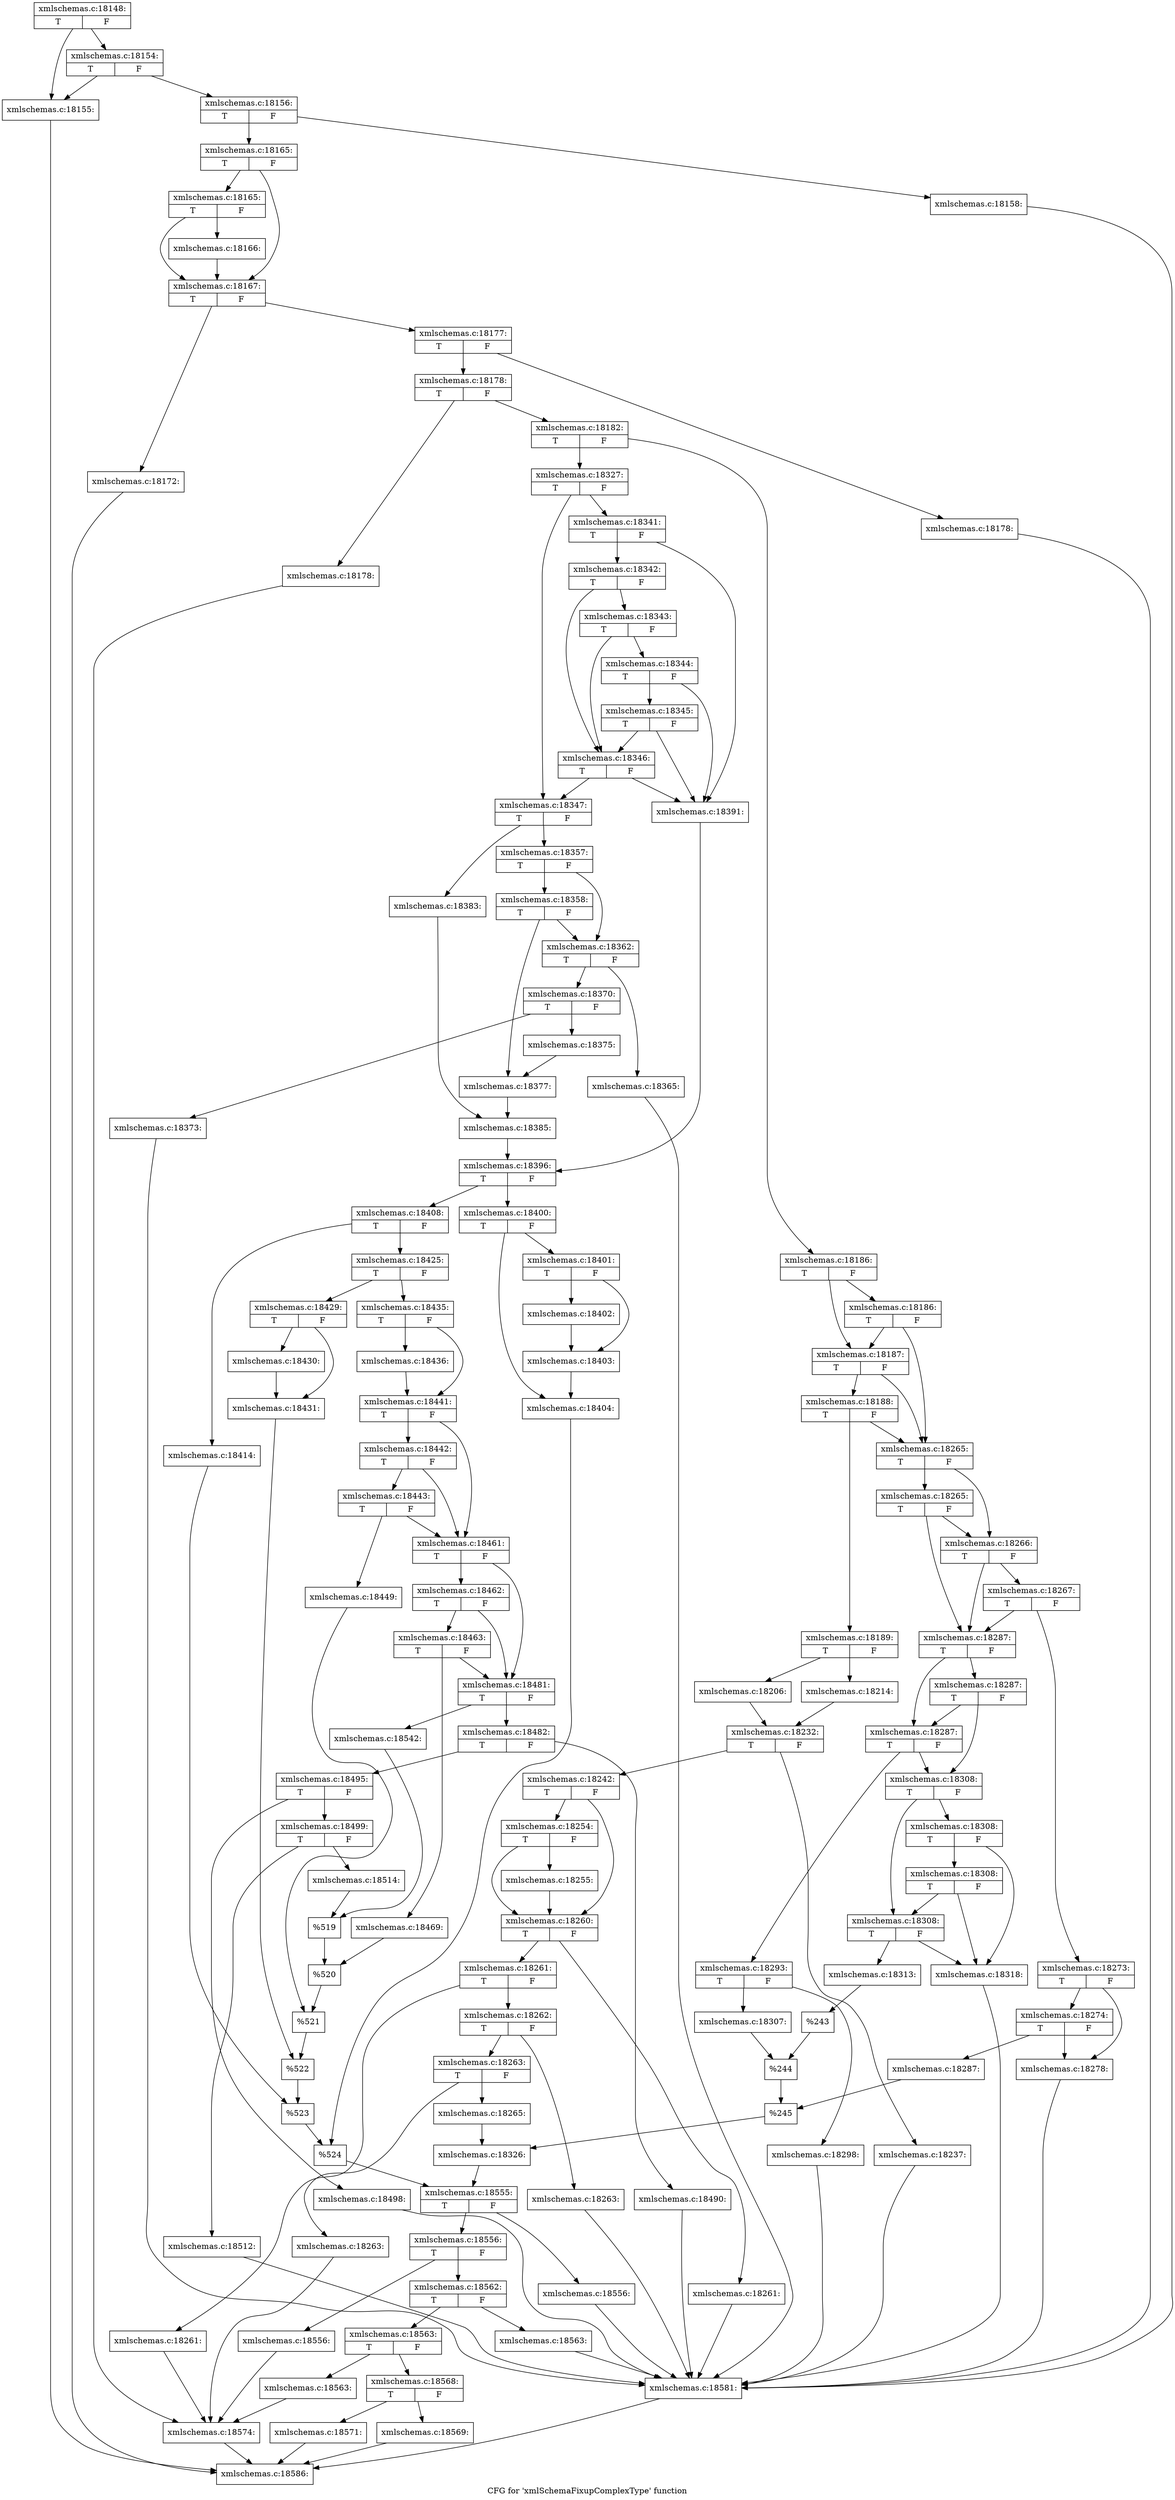 digraph "CFG for 'xmlSchemaFixupComplexType' function" {
	label="CFG for 'xmlSchemaFixupComplexType' function";

	Node0x525f700 [shape=record,label="{xmlschemas.c:18148:|{<s0>T|<s1>F}}"];
	Node0x525f700 -> Node0x5260e20;
	Node0x525f700 -> Node0x5260d80;
	Node0x5260e20 [shape=record,label="{xmlschemas.c:18154:|{<s0>T|<s1>F}}"];
	Node0x5260e20 -> Node0x5260dd0;
	Node0x5260e20 -> Node0x5260d80;
	Node0x5260d80 [shape=record,label="{xmlschemas.c:18155:}"];
	Node0x5260d80 -> Node0x5258260;
	Node0x5260dd0 [shape=record,label="{xmlschemas.c:18156:|{<s0>T|<s1>F}}"];
	Node0x5260dd0 -> Node0x5261960;
	Node0x5260dd0 -> Node0x52619b0;
	Node0x5261960 [shape=record,label="{xmlschemas.c:18158:}"];
	Node0x5261960 -> Node0x5262810;
	Node0x52619b0 [shape=record,label="{xmlschemas.c:18165:|{<s0>T|<s1>F}}"];
	Node0x52619b0 -> Node0x5262a90;
	Node0x52619b0 -> Node0x5262a40;
	Node0x5262a90 [shape=record,label="{xmlschemas.c:18165:|{<s0>T|<s1>F}}"];
	Node0x5262a90 -> Node0x52629f0;
	Node0x5262a90 -> Node0x5262a40;
	Node0x52629f0 [shape=record,label="{xmlschemas.c:18166:}"];
	Node0x52629f0 -> Node0x5262a40;
	Node0x5262a40 [shape=record,label="{xmlschemas.c:18167:|{<s0>T|<s1>F}}"];
	Node0x5262a40 -> Node0x5263470;
	Node0x5262a40 -> Node0x52634c0;
	Node0x5263470 [shape=record,label="{xmlschemas.c:18172:}"];
	Node0x5263470 -> Node0x5258260;
	Node0x52634c0 [shape=record,label="{xmlschemas.c:18177:|{<s0>T|<s1>F}}"];
	Node0x52634c0 -> Node0x5264390;
	Node0x52634c0 -> Node0x5264790;
	Node0x5264390 [shape=record,label="{xmlschemas.c:18178:}"];
	Node0x5264390 -> Node0x5262810;
	Node0x5264790 [shape=record,label="{xmlschemas.c:18178:|{<s0>T|<s1>F}}"];
	Node0x5264790 -> Node0x52649b0;
	Node0x5264790 -> Node0x5264a00;
	Node0x52649b0 [shape=record,label="{xmlschemas.c:18178:}"];
	Node0x52649b0 -> Node0x5264c20;
	Node0x5264a00 [shape=record,label="{xmlschemas.c:18182:|{<s0>T|<s1>F}}"];
	Node0x5264a00 -> Node0x5264c70;
	Node0x5264a00 -> Node0x5264d10;
	Node0x5264c70 [shape=record,label="{xmlschemas.c:18186:|{<s0>T|<s1>F}}"];
	Node0x5264c70 -> Node0x5265170;
	Node0x5264c70 -> Node0x52651c0;
	Node0x52651c0 [shape=record,label="{xmlschemas.c:18186:|{<s0>T|<s1>F}}"];
	Node0x52651c0 -> Node0x5265170;
	Node0x52651c0 -> Node0x52650d0;
	Node0x5265170 [shape=record,label="{xmlschemas.c:18187:|{<s0>T|<s1>F}}"];
	Node0x5265170 -> Node0x5265120;
	Node0x5265170 -> Node0x52650d0;
	Node0x5265120 [shape=record,label="{xmlschemas.c:18188:|{<s0>T|<s1>F}}"];
	Node0x5265120 -> Node0x5265030;
	Node0x5265120 -> Node0x52650d0;
	Node0x5265030 [shape=record,label="{xmlschemas.c:18189:|{<s0>T|<s1>F}}"];
	Node0x5265030 -> Node0x52662e0;
	Node0x5265030 -> Node0x5266380;
	Node0x52662e0 [shape=record,label="{xmlschemas.c:18206:}"];
	Node0x52662e0 -> Node0x5266330;
	Node0x5266380 [shape=record,label="{xmlschemas.c:18214:}"];
	Node0x5266380 -> Node0x5266330;
	Node0x5266330 [shape=record,label="{xmlschemas.c:18232:|{<s0>T|<s1>F}}"];
	Node0x5266330 -> Node0x5267980;
	Node0x5266330 -> Node0x52679d0;
	Node0x5267980 [shape=record,label="{xmlschemas.c:18237:}"];
	Node0x5267980 -> Node0x5262810;
	Node0x52679d0 [shape=record,label="{xmlschemas.c:18242:|{<s0>T|<s1>F}}"];
	Node0x52679d0 -> Node0x5269180;
	Node0x52679d0 -> Node0x5269130;
	Node0x5269180 [shape=record,label="{xmlschemas.c:18254:|{<s0>T|<s1>F}}"];
	Node0x5269180 -> Node0x52690e0;
	Node0x5269180 -> Node0x5269130;
	Node0x52690e0 [shape=record,label="{xmlschemas.c:18255:}"];
	Node0x52690e0 -> Node0x5269130;
	Node0x5269130 [shape=record,label="{xmlschemas.c:18260:|{<s0>T|<s1>F}}"];
	Node0x5269130 -> Node0x5269d40;
	Node0x5269130 -> Node0x5269d90;
	Node0x5269d40 [shape=record,label="{xmlschemas.c:18261:}"];
	Node0x5269d40 -> Node0x5262810;
	Node0x5269d90 [shape=record,label="{xmlschemas.c:18261:|{<s0>T|<s1>F}}"];
	Node0x5269d90 -> Node0x526a010;
	Node0x5269d90 -> Node0x526a060;
	Node0x526a010 [shape=record,label="{xmlschemas.c:18261:}"];
	Node0x526a010 -> Node0x5264c20;
	Node0x526a060 [shape=record,label="{xmlschemas.c:18262:|{<s0>T|<s1>F}}"];
	Node0x526a060 -> Node0x526a5b0;
	Node0x526a060 -> Node0x526a600;
	Node0x526a5b0 [shape=record,label="{xmlschemas.c:18263:}"];
	Node0x526a5b0 -> Node0x5262810;
	Node0x526a600 [shape=record,label="{xmlschemas.c:18263:|{<s0>T|<s1>F}}"];
	Node0x526a600 -> Node0x526a880;
	Node0x526a600 -> Node0x526a8d0;
	Node0x526a880 [shape=record,label="{xmlschemas.c:18263:}"];
	Node0x526a880 -> Node0x5264c20;
	Node0x526a8d0 [shape=record,label="{xmlschemas.c:18265:}"];
	Node0x526a8d0 -> Node0x5265080;
	Node0x52650d0 [shape=record,label="{xmlschemas.c:18265:|{<s0>T|<s1>F}}"];
	Node0x52650d0 -> Node0x526adb0;
	Node0x52650d0 -> Node0x526ae30;
	Node0x526ae30 [shape=record,label="{xmlschemas.c:18265:|{<s0>T|<s1>F}}"];
	Node0x526ae30 -> Node0x526adb0;
	Node0x526ae30 -> Node0x526ace0;
	Node0x526adb0 [shape=record,label="{xmlschemas.c:18266:|{<s0>T|<s1>F}}"];
	Node0x526adb0 -> Node0x526ad30;
	Node0x526adb0 -> Node0x526ace0;
	Node0x526ad30 [shape=record,label="{xmlschemas.c:18267:|{<s0>T|<s1>F}}"];
	Node0x526ad30 -> Node0x526ac40;
	Node0x526ad30 -> Node0x526ace0;
	Node0x526ac40 [shape=record,label="{xmlschemas.c:18273:|{<s0>T|<s1>F}}"];
	Node0x526ac40 -> Node0x526ba70;
	Node0x526ac40 -> Node0x526bb10;
	Node0x526bb10 [shape=record,label="{xmlschemas.c:18274:|{<s0>T|<s1>F}}"];
	Node0x526bb10 -> Node0x526ba70;
	Node0x526bb10 -> Node0x526bac0;
	Node0x526ba70 [shape=record,label="{xmlschemas.c:18278:}"];
	Node0x526ba70 -> Node0x5262810;
	Node0x526bac0 [shape=record,label="{xmlschemas.c:18287:}"];
	Node0x526bac0 -> Node0x526ac90;
	Node0x526ace0 [shape=record,label="{xmlschemas.c:18287:|{<s0>T|<s1>F}}"];
	Node0x526ace0 -> Node0x526cdf0;
	Node0x526ace0 -> Node0x526ce70;
	Node0x526ce70 [shape=record,label="{xmlschemas.c:18287:|{<s0>T|<s1>F}}"];
	Node0x526ce70 -> Node0x526cdf0;
	Node0x526ce70 -> Node0x526cda0;
	Node0x526cdf0 [shape=record,label="{xmlschemas.c:18287:|{<s0>T|<s1>F}}"];
	Node0x526cdf0 -> Node0x526cd00;
	Node0x526cdf0 -> Node0x526cda0;
	Node0x526cd00 [shape=record,label="{xmlschemas.c:18293:|{<s0>T|<s1>F}}"];
	Node0x526cd00 -> Node0x526d780;
	Node0x526cd00 -> Node0x526d7d0;
	Node0x526d780 [shape=record,label="{xmlschemas.c:18298:}"];
	Node0x526d780 -> Node0x5262810;
	Node0x526d7d0 [shape=record,label="{xmlschemas.c:18307:}"];
	Node0x526d7d0 -> Node0x526cd50;
	Node0x526cda0 [shape=record,label="{xmlschemas.c:18308:|{<s0>T|<s1>F}}"];
	Node0x526cda0 -> Node0x526ea40;
	Node0x526cda0 -> Node0x526eac0;
	Node0x526eac0 [shape=record,label="{xmlschemas.c:18308:|{<s0>T|<s1>F}}"];
	Node0x526eac0 -> Node0x526ee10;
	Node0x526eac0 -> Node0x526e9f0;
	Node0x526ee10 [shape=record,label="{xmlschemas.c:18308:|{<s0>T|<s1>F}}"];
	Node0x526ee10 -> Node0x526ea40;
	Node0x526ee10 -> Node0x526e9f0;
	Node0x526ea40 [shape=record,label="{xmlschemas.c:18308:|{<s0>T|<s1>F}}"];
	Node0x526ea40 -> Node0x526e950;
	Node0x526ea40 -> Node0x526e9f0;
	Node0x526e950 [shape=record,label="{xmlschemas.c:18313:}"];
	Node0x526e950 -> Node0x526e9a0;
	Node0x526e9f0 [shape=record,label="{xmlschemas.c:18318:}"];
	Node0x526e9f0 -> Node0x5262810;
	Node0x526e9a0 [shape=record,label="{%243}"];
	Node0x526e9a0 -> Node0x526cd50;
	Node0x526cd50 [shape=record,label="{%244}"];
	Node0x526cd50 -> Node0x526ac90;
	Node0x526ac90 [shape=record,label="{%245}"];
	Node0x526ac90 -> Node0x5265080;
	Node0x5265080 [shape=record,label="{xmlschemas.c:18326:}"];
	Node0x5265080 -> Node0x5264cc0;
	Node0x5264d10 [shape=record,label="{xmlschemas.c:18327:|{<s0>T|<s1>F}}"];
	Node0x5264d10 -> Node0x5270f90;
	Node0x5264d10 -> Node0x5271080;
	Node0x5271080 [shape=record,label="{xmlschemas.c:18341:|{<s0>T|<s1>F}}"];
	Node0x5271080 -> Node0x52713e0;
	Node0x5271080 -> Node0x5271030;
	Node0x52713e0 [shape=record,label="{xmlschemas.c:18342:|{<s0>T|<s1>F}}"];
	Node0x52713e0 -> Node0x5271390;
	Node0x52713e0 -> Node0x5271810;
	Node0x5271810 [shape=record,label="{xmlschemas.c:18343:|{<s0>T|<s1>F}}"];
	Node0x5271810 -> Node0x5271390;
	Node0x5271810 -> Node0x5271790;
	Node0x5271790 [shape=record,label="{xmlschemas.c:18344:|{<s0>T|<s1>F}}"];
	Node0x5271790 -> Node0x5272150;
	Node0x5271790 -> Node0x5271030;
	Node0x5272150 [shape=record,label="{xmlschemas.c:18345:|{<s0>T|<s1>F}}"];
	Node0x5272150 -> Node0x5271390;
	Node0x5272150 -> Node0x5271030;
	Node0x5271390 [shape=record,label="{xmlschemas.c:18346:|{<s0>T|<s1>F}}"];
	Node0x5271390 -> Node0x5270f90;
	Node0x5271390 -> Node0x5271030;
	Node0x5270f90 [shape=record,label="{xmlschemas.c:18347:|{<s0>T|<s1>F}}"];
	Node0x5270f90 -> Node0x5272f00;
	Node0x5270f90 -> Node0x5272fa0;
	Node0x5272f00 [shape=record,label="{xmlschemas.c:18357:|{<s0>T|<s1>F}}"];
	Node0x5272f00 -> Node0x5273450;
	Node0x5272f00 -> Node0x52734f0;
	Node0x52734f0 [shape=record,label="{xmlschemas.c:18358:|{<s0>T|<s1>F}}"];
	Node0x52734f0 -> Node0x5273450;
	Node0x52734f0 -> Node0x52734a0;
	Node0x5273450 [shape=record,label="{xmlschemas.c:18362:|{<s0>T|<s1>F}}"];
	Node0x5273450 -> Node0x5274170;
	Node0x5273450 -> Node0x52741c0;
	Node0x5274170 [shape=record,label="{xmlschemas.c:18365:}"];
	Node0x5274170 -> Node0x5262810;
	Node0x52741c0 [shape=record,label="{xmlschemas.c:18370:|{<s0>T|<s1>F}}"];
	Node0x52741c0 -> Node0x5274d50;
	Node0x52741c0 -> Node0x5274da0;
	Node0x5274d50 [shape=record,label="{xmlschemas.c:18373:}"];
	Node0x5274d50 -> Node0x5262810;
	Node0x5274da0 [shape=record,label="{xmlschemas.c:18375:}"];
	Node0x5274da0 -> Node0x52734a0;
	Node0x52734a0 [shape=record,label="{xmlschemas.c:18377:}"];
	Node0x52734a0 -> Node0x5272f50;
	Node0x5272fa0 [shape=record,label="{xmlschemas.c:18383:}"];
	Node0x5272fa0 -> Node0x5272f50;
	Node0x5272f50 [shape=record,label="{xmlschemas.c:18385:}"];
	Node0x5272f50 -> Node0x5270fe0;
	Node0x5271030 [shape=record,label="{xmlschemas.c:18391:}"];
	Node0x5271030 -> Node0x5270fe0;
	Node0x5270fe0 [shape=record,label="{xmlschemas.c:18396:|{<s0>T|<s1>F}}"];
	Node0x5270fe0 -> Node0x5276310;
	Node0x5270fe0 -> Node0x52763b0;
	Node0x5276310 [shape=record,label="{xmlschemas.c:18400:|{<s0>T|<s1>F}}"];
	Node0x5276310 -> Node0x5276830;
	Node0x5276310 -> Node0x5276880;
	Node0x5276830 [shape=record,label="{xmlschemas.c:18401:|{<s0>T|<s1>F}}"];
	Node0x5276830 -> Node0x5276d70;
	Node0x5276830 -> Node0x5276dc0;
	Node0x5276d70 [shape=record,label="{xmlschemas.c:18402:}"];
	Node0x5276d70 -> Node0x5276dc0;
	Node0x5276dc0 [shape=record,label="{xmlschemas.c:18403:}"];
	Node0x5276dc0 -> Node0x5276880;
	Node0x5276880 [shape=record,label="{xmlschemas.c:18404:}"];
	Node0x5276880 -> Node0x5276360;
	Node0x52763b0 [shape=record,label="{xmlschemas.c:18408:|{<s0>T|<s1>F}}"];
	Node0x52763b0 -> Node0x52776f0;
	Node0x52763b0 -> Node0x5277790;
	Node0x52776f0 [shape=record,label="{xmlschemas.c:18414:}"];
	Node0x52776f0 -> Node0x5277740;
	Node0x5277790 [shape=record,label="{xmlschemas.c:18425:|{<s0>T|<s1>F}}"];
	Node0x5277790 -> Node0x5278850;
	Node0x5277790 -> Node0x52788f0;
	Node0x5278850 [shape=record,label="{xmlschemas.c:18429:|{<s0>T|<s1>F}}"];
	Node0x5278850 -> Node0x5278de0;
	Node0x5278850 -> Node0x5278e30;
	Node0x5278de0 [shape=record,label="{xmlschemas.c:18430:}"];
	Node0x5278de0 -> Node0x5278e30;
	Node0x5278e30 [shape=record,label="{xmlschemas.c:18431:}"];
	Node0x5278e30 -> Node0x52788a0;
	Node0x52788f0 [shape=record,label="{xmlschemas.c:18435:|{<s0>T|<s1>F}}"];
	Node0x52788f0 -> Node0x5279670;
	Node0x52788f0 -> Node0x52796c0;
	Node0x5279670 [shape=record,label="{xmlschemas.c:18436:}"];
	Node0x5279670 -> Node0x52796c0;
	Node0x52796c0 [shape=record,label="{xmlschemas.c:18441:|{<s0>T|<s1>F}}"];
	Node0x52796c0 -> Node0x5279fa0;
	Node0x52796c0 -> Node0x5279ed0;
	Node0x5279fa0 [shape=record,label="{xmlschemas.c:18442:|{<s0>T|<s1>F}}"];
	Node0x5279fa0 -> Node0x5279f20;
	Node0x5279fa0 -> Node0x5279ed0;
	Node0x5279f20 [shape=record,label="{xmlschemas.c:18443:|{<s0>T|<s1>F}}"];
	Node0x5279f20 -> Node0x5279e30;
	Node0x5279f20 -> Node0x5279ed0;
	Node0x5279e30 [shape=record,label="{xmlschemas.c:18449:}"];
	Node0x5279e30 -> Node0x5279e80;
	Node0x5279ed0 [shape=record,label="{xmlschemas.c:18461:|{<s0>T|<s1>F}}"];
	Node0x5279ed0 -> Node0x527b870;
	Node0x5279ed0 -> Node0x527b7a0;
	Node0x527b870 [shape=record,label="{xmlschemas.c:18462:|{<s0>T|<s1>F}}"];
	Node0x527b870 -> Node0x527b7f0;
	Node0x527b870 -> Node0x527b7a0;
	Node0x527b7f0 [shape=record,label="{xmlschemas.c:18463:|{<s0>T|<s1>F}}"];
	Node0x527b7f0 -> Node0x527b700;
	Node0x527b7f0 -> Node0x527b7a0;
	Node0x527b700 [shape=record,label="{xmlschemas.c:18469:}"];
	Node0x527b700 -> Node0x527b750;
	Node0x527b7a0 [shape=record,label="{xmlschemas.c:18481:|{<s0>T|<s1>F}}"];
	Node0x527b7a0 -> Node0x527d080;
	Node0x527b7a0 -> Node0x527cfe0;
	Node0x527cfe0 [shape=record,label="{xmlschemas.c:18482:|{<s0>T|<s1>F}}"];
	Node0x527cfe0 -> Node0x527ddb0;
	Node0x527cfe0 -> Node0x527de00;
	Node0x527ddb0 [shape=record,label="{xmlschemas.c:18490:}"];
	Node0x527ddb0 -> Node0x5262810;
	Node0x527de00 [shape=record,label="{xmlschemas.c:18495:|{<s0>T|<s1>F}}"];
	Node0x527de00 -> Node0x527e990;
	Node0x527de00 -> Node0x527e9e0;
	Node0x527e990 [shape=record,label="{xmlschemas.c:18498:}"];
	Node0x527e990 -> Node0x5262810;
	Node0x527e9e0 [shape=record,label="{xmlschemas.c:18499:|{<s0>T|<s1>F}}"];
	Node0x527e9e0 -> Node0x527ffe0;
	Node0x527e9e0 -> Node0x5280030;
	Node0x527ffe0 [shape=record,label="{xmlschemas.c:18512:}"];
	Node0x527ffe0 -> Node0x5262810;
	Node0x5280030 [shape=record,label="{xmlschemas.c:18514:}"];
	Node0x5280030 -> Node0x527d030;
	Node0x527d080 [shape=record,label="{xmlschemas.c:18542:}"];
	Node0x527d080 -> Node0x527d030;
	Node0x527d030 [shape=record,label="{%519}"];
	Node0x527d030 -> Node0x527b750;
	Node0x527b750 [shape=record,label="{%520}"];
	Node0x527b750 -> Node0x5279e80;
	Node0x5279e80 [shape=record,label="{%521}"];
	Node0x5279e80 -> Node0x52788a0;
	Node0x52788a0 [shape=record,label="{%522}"];
	Node0x52788a0 -> Node0x5277740;
	Node0x5277740 [shape=record,label="{%523}"];
	Node0x5277740 -> Node0x5276360;
	Node0x5276360 [shape=record,label="{%524}"];
	Node0x5276360 -> Node0x5264cc0;
	Node0x5264cc0 [shape=record,label="{xmlschemas.c:18555:|{<s0>T|<s1>F}}"];
	Node0x5264cc0 -> Node0x5282b40;
	Node0x5264cc0 -> Node0x5282b90;
	Node0x5282b40 [shape=record,label="{xmlschemas.c:18556:}"];
	Node0x5282b40 -> Node0x5262810;
	Node0x5282b90 [shape=record,label="{xmlschemas.c:18556:|{<s0>T|<s1>F}}"];
	Node0x5282b90 -> Node0x5282db0;
	Node0x5282b90 -> Node0x5282e00;
	Node0x5282db0 [shape=record,label="{xmlschemas.c:18556:}"];
	Node0x5282db0 -> Node0x5264c20;
	Node0x5282e00 [shape=record,label="{xmlschemas.c:18562:|{<s0>T|<s1>F}}"];
	Node0x5282e00 -> Node0x5282740;
	Node0x5282e00 -> Node0x5283170;
	Node0x5282740 [shape=record,label="{xmlschemas.c:18563:}"];
	Node0x5282740 -> Node0x5262810;
	Node0x5283170 [shape=record,label="{xmlschemas.c:18563:|{<s0>T|<s1>F}}"];
	Node0x5283170 -> Node0x5283750;
	Node0x5283170 -> Node0x52837a0;
	Node0x5283750 [shape=record,label="{xmlschemas.c:18563:}"];
	Node0x5283750 -> Node0x5264c20;
	Node0x52837a0 [shape=record,label="{xmlschemas.c:18568:|{<s0>T|<s1>F}}"];
	Node0x52837a0 -> Node0x52839c0;
	Node0x52837a0 -> Node0x5283a60;
	Node0x52839c0 [shape=record,label="{xmlschemas.c:18569:}"];
	Node0x52839c0 -> Node0x5258260;
	Node0x5283a60 [shape=record,label="{xmlschemas.c:18571:}"];
	Node0x5283a60 -> Node0x5258260;
	Node0x5264c20 [shape=record,label="{xmlschemas.c:18574:}"];
	Node0x5264c20 -> Node0x5258260;
	Node0x5262810 [shape=record,label="{xmlschemas.c:18581:}"];
	Node0x5262810 -> Node0x5258260;
	Node0x5258260 [shape=record,label="{xmlschemas.c:18586:}"];
}

